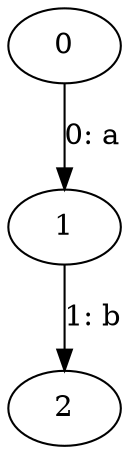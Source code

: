digraph {
    0 [ label = "0" ]
    1 [ label = "1" ]
    2 [ label = "2" ]
    0 -> 1 [ label = "0: a" ]
    1 -> 2 [ label = "1: b" ]
}

